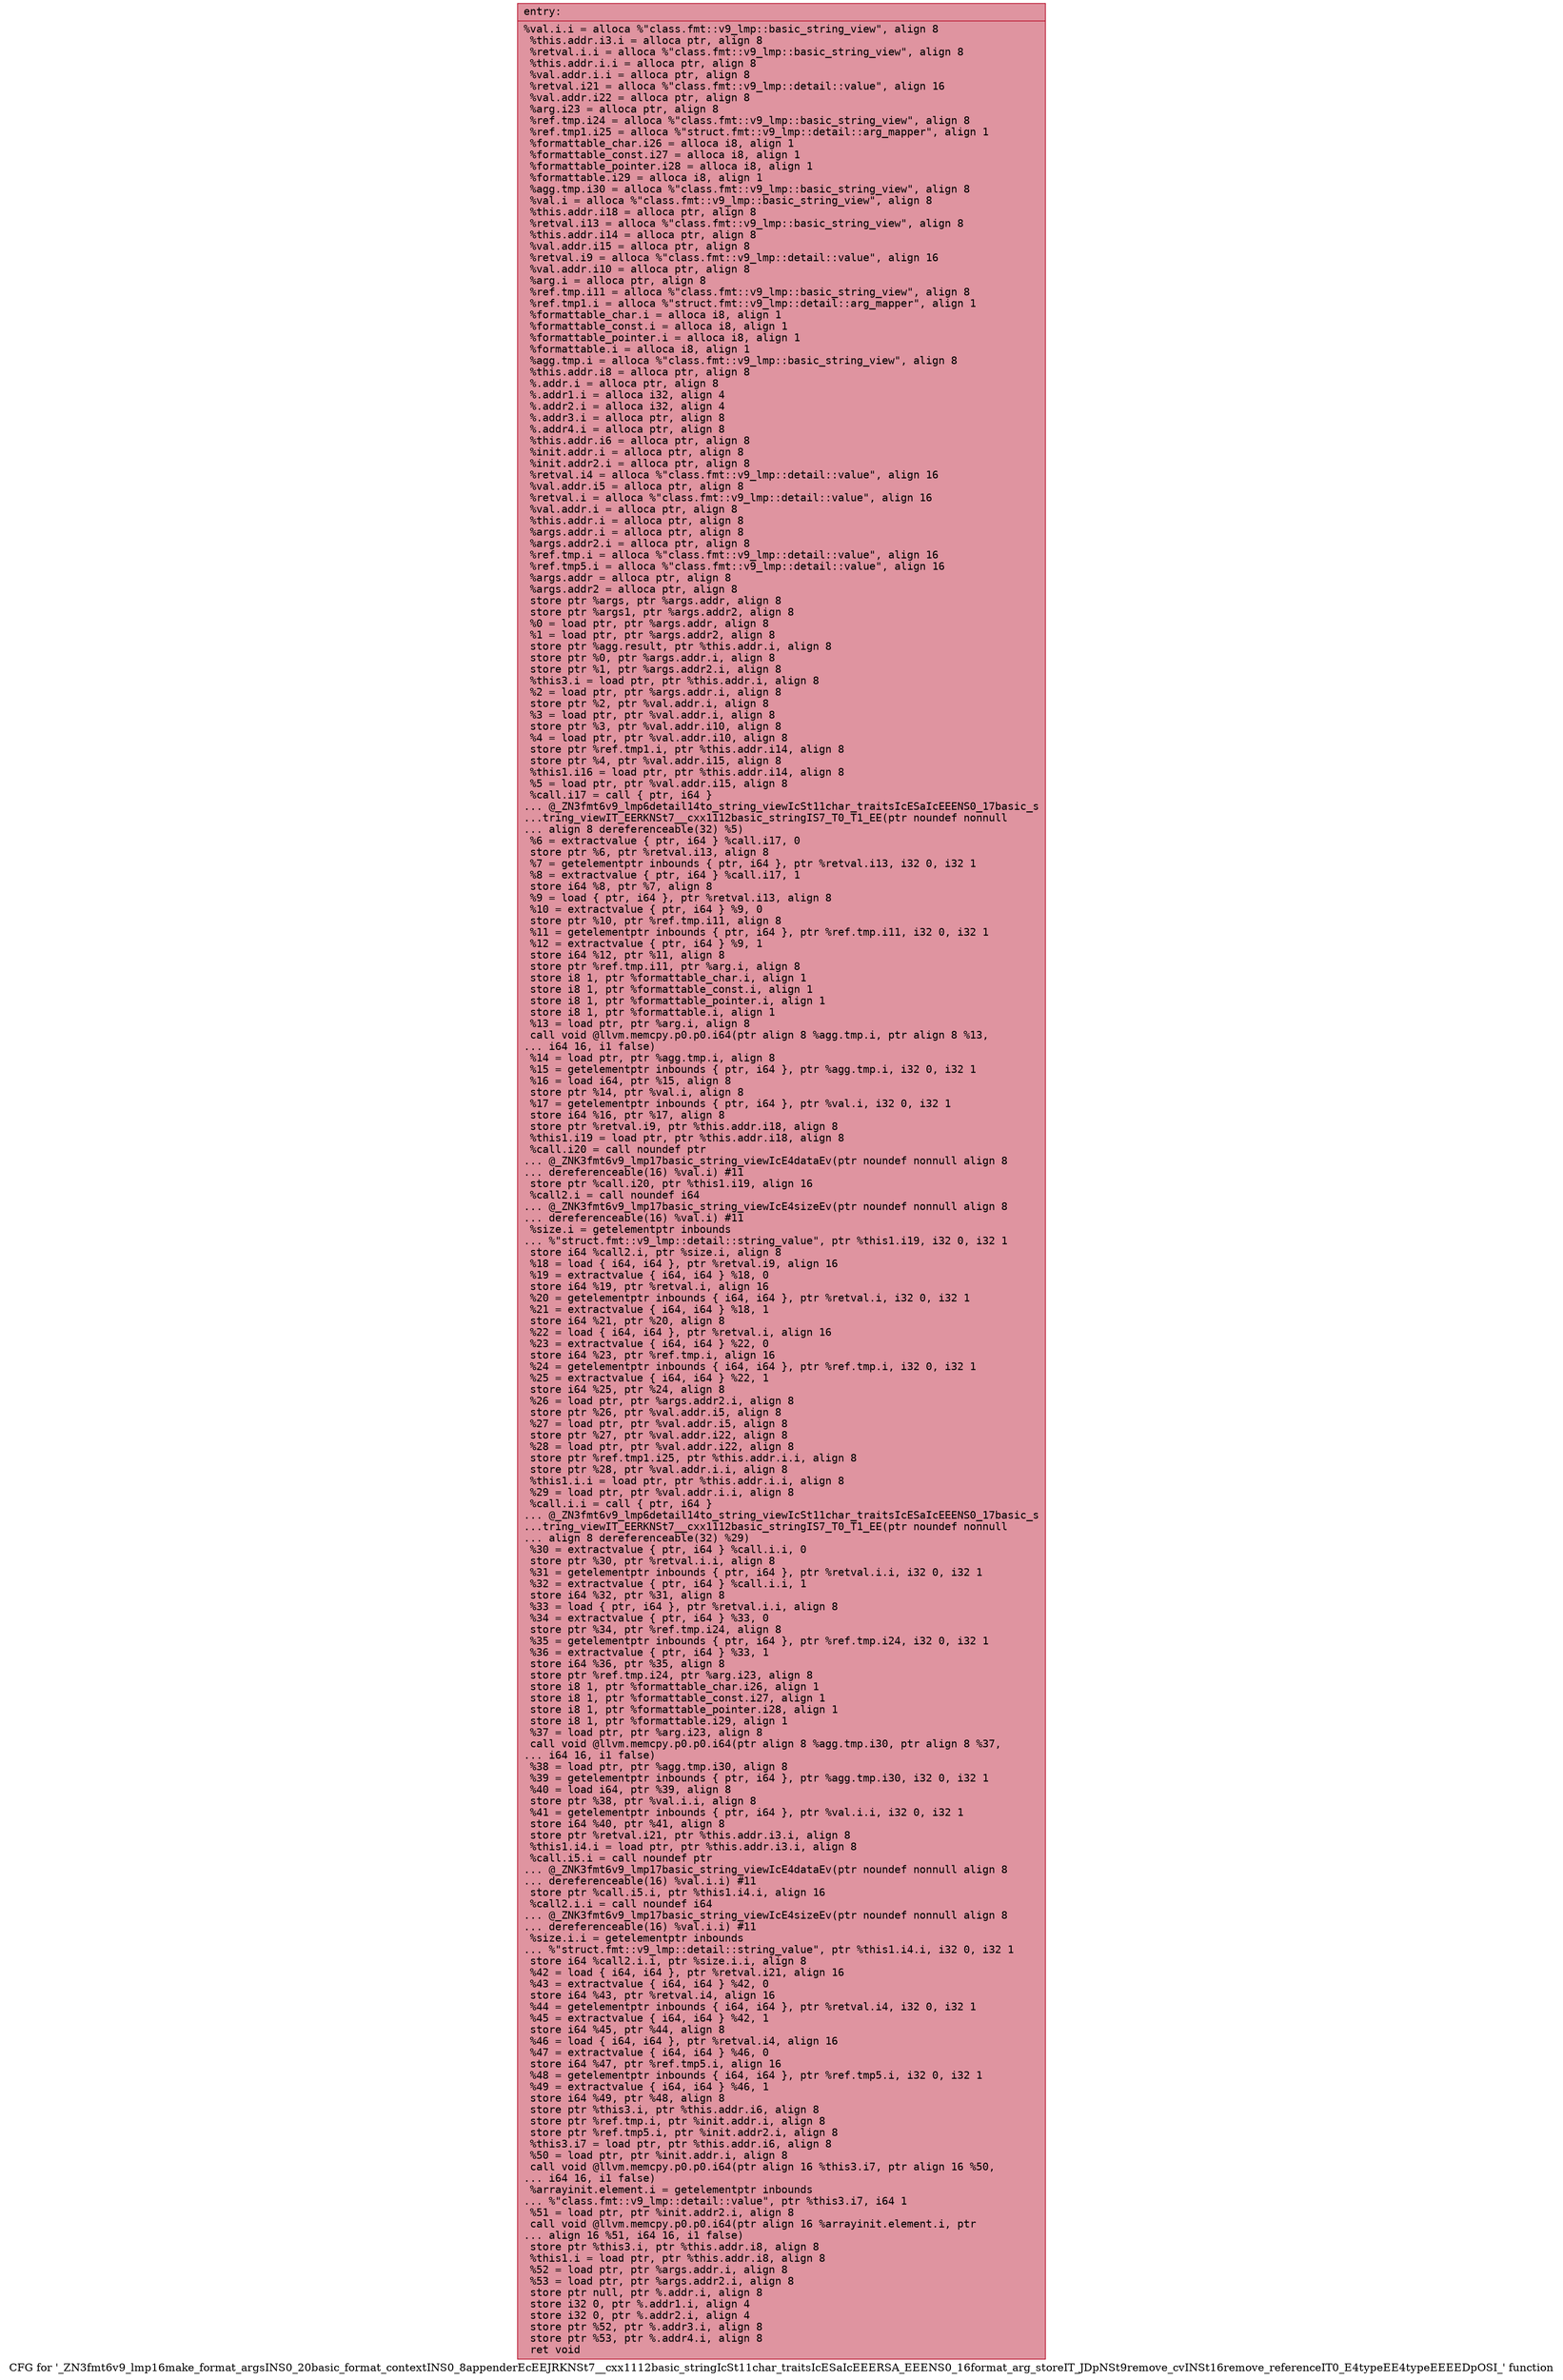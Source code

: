 digraph "CFG for '_ZN3fmt6v9_lmp16make_format_argsINS0_20basic_format_contextINS0_8appenderEcEEJRKNSt7__cxx1112basic_stringIcSt11char_traitsIcESaIcEEERSA_EEENS0_16format_arg_storeIT_JDpNSt9remove_cvINSt16remove_referenceIT0_E4typeEE4typeEEEEDpOSI_' function" {
	label="CFG for '_ZN3fmt6v9_lmp16make_format_argsINS0_20basic_format_contextINS0_8appenderEcEEJRKNSt7__cxx1112basic_stringIcSt11char_traitsIcESaIcEEERSA_EEENS0_16format_arg_storeIT_JDpNSt9remove_cvINSt16remove_referenceIT0_E4typeEE4typeEEEEDpOSI_' function";

	Node0x564c036fe3f0 [shape=record,color="#b70d28ff", style=filled, fillcolor="#b70d2870" fontname="Courier",label="{entry:\l|  %val.i.i = alloca %\"class.fmt::v9_lmp::basic_string_view\", align 8\l  %this.addr.i3.i = alloca ptr, align 8\l  %retval.i.i = alloca %\"class.fmt::v9_lmp::basic_string_view\", align 8\l  %this.addr.i.i = alloca ptr, align 8\l  %val.addr.i.i = alloca ptr, align 8\l  %retval.i21 = alloca %\"class.fmt::v9_lmp::detail::value\", align 16\l  %val.addr.i22 = alloca ptr, align 8\l  %arg.i23 = alloca ptr, align 8\l  %ref.tmp.i24 = alloca %\"class.fmt::v9_lmp::basic_string_view\", align 8\l  %ref.tmp1.i25 = alloca %\"struct.fmt::v9_lmp::detail::arg_mapper\", align 1\l  %formattable_char.i26 = alloca i8, align 1\l  %formattable_const.i27 = alloca i8, align 1\l  %formattable_pointer.i28 = alloca i8, align 1\l  %formattable.i29 = alloca i8, align 1\l  %agg.tmp.i30 = alloca %\"class.fmt::v9_lmp::basic_string_view\", align 8\l  %val.i = alloca %\"class.fmt::v9_lmp::basic_string_view\", align 8\l  %this.addr.i18 = alloca ptr, align 8\l  %retval.i13 = alloca %\"class.fmt::v9_lmp::basic_string_view\", align 8\l  %this.addr.i14 = alloca ptr, align 8\l  %val.addr.i15 = alloca ptr, align 8\l  %retval.i9 = alloca %\"class.fmt::v9_lmp::detail::value\", align 16\l  %val.addr.i10 = alloca ptr, align 8\l  %arg.i = alloca ptr, align 8\l  %ref.tmp.i11 = alloca %\"class.fmt::v9_lmp::basic_string_view\", align 8\l  %ref.tmp1.i = alloca %\"struct.fmt::v9_lmp::detail::arg_mapper\", align 1\l  %formattable_char.i = alloca i8, align 1\l  %formattable_const.i = alloca i8, align 1\l  %formattable_pointer.i = alloca i8, align 1\l  %formattable.i = alloca i8, align 1\l  %agg.tmp.i = alloca %\"class.fmt::v9_lmp::basic_string_view\", align 8\l  %this.addr.i8 = alloca ptr, align 8\l  %.addr.i = alloca ptr, align 8\l  %.addr1.i = alloca i32, align 4\l  %.addr2.i = alloca i32, align 4\l  %.addr3.i = alloca ptr, align 8\l  %.addr4.i = alloca ptr, align 8\l  %this.addr.i6 = alloca ptr, align 8\l  %init.addr.i = alloca ptr, align 8\l  %init.addr2.i = alloca ptr, align 8\l  %retval.i4 = alloca %\"class.fmt::v9_lmp::detail::value\", align 16\l  %val.addr.i5 = alloca ptr, align 8\l  %retval.i = alloca %\"class.fmt::v9_lmp::detail::value\", align 16\l  %val.addr.i = alloca ptr, align 8\l  %this.addr.i = alloca ptr, align 8\l  %args.addr.i = alloca ptr, align 8\l  %args.addr2.i = alloca ptr, align 8\l  %ref.tmp.i = alloca %\"class.fmt::v9_lmp::detail::value\", align 16\l  %ref.tmp5.i = alloca %\"class.fmt::v9_lmp::detail::value\", align 16\l  %args.addr = alloca ptr, align 8\l  %args.addr2 = alloca ptr, align 8\l  store ptr %args, ptr %args.addr, align 8\l  store ptr %args1, ptr %args.addr2, align 8\l  %0 = load ptr, ptr %args.addr, align 8\l  %1 = load ptr, ptr %args.addr2, align 8\l  store ptr %agg.result, ptr %this.addr.i, align 8\l  store ptr %0, ptr %args.addr.i, align 8\l  store ptr %1, ptr %args.addr2.i, align 8\l  %this3.i = load ptr, ptr %this.addr.i, align 8\l  %2 = load ptr, ptr %args.addr.i, align 8\l  store ptr %2, ptr %val.addr.i, align 8\l  %3 = load ptr, ptr %val.addr.i, align 8\l  store ptr %3, ptr %val.addr.i10, align 8\l  %4 = load ptr, ptr %val.addr.i10, align 8\l  store ptr %ref.tmp1.i, ptr %this.addr.i14, align 8\l  store ptr %4, ptr %val.addr.i15, align 8\l  %this1.i16 = load ptr, ptr %this.addr.i14, align 8\l  %5 = load ptr, ptr %val.addr.i15, align 8\l  %call.i17 = call \{ ptr, i64 \}\l... @_ZN3fmt6v9_lmp6detail14to_string_viewIcSt11char_traitsIcESaIcEEENS0_17basic_s\l...tring_viewIT_EERKNSt7__cxx1112basic_stringIS7_T0_T1_EE(ptr noundef nonnull\l... align 8 dereferenceable(32) %5)\l  %6 = extractvalue \{ ptr, i64 \} %call.i17, 0\l  store ptr %6, ptr %retval.i13, align 8\l  %7 = getelementptr inbounds \{ ptr, i64 \}, ptr %retval.i13, i32 0, i32 1\l  %8 = extractvalue \{ ptr, i64 \} %call.i17, 1\l  store i64 %8, ptr %7, align 8\l  %9 = load \{ ptr, i64 \}, ptr %retval.i13, align 8\l  %10 = extractvalue \{ ptr, i64 \} %9, 0\l  store ptr %10, ptr %ref.tmp.i11, align 8\l  %11 = getelementptr inbounds \{ ptr, i64 \}, ptr %ref.tmp.i11, i32 0, i32 1\l  %12 = extractvalue \{ ptr, i64 \} %9, 1\l  store i64 %12, ptr %11, align 8\l  store ptr %ref.tmp.i11, ptr %arg.i, align 8\l  store i8 1, ptr %formattable_char.i, align 1\l  store i8 1, ptr %formattable_const.i, align 1\l  store i8 1, ptr %formattable_pointer.i, align 1\l  store i8 1, ptr %formattable.i, align 1\l  %13 = load ptr, ptr %arg.i, align 8\l  call void @llvm.memcpy.p0.p0.i64(ptr align 8 %agg.tmp.i, ptr align 8 %13,\l... i64 16, i1 false)\l  %14 = load ptr, ptr %agg.tmp.i, align 8\l  %15 = getelementptr inbounds \{ ptr, i64 \}, ptr %agg.tmp.i, i32 0, i32 1\l  %16 = load i64, ptr %15, align 8\l  store ptr %14, ptr %val.i, align 8\l  %17 = getelementptr inbounds \{ ptr, i64 \}, ptr %val.i, i32 0, i32 1\l  store i64 %16, ptr %17, align 8\l  store ptr %retval.i9, ptr %this.addr.i18, align 8\l  %this1.i19 = load ptr, ptr %this.addr.i18, align 8\l  %call.i20 = call noundef ptr\l... @_ZNK3fmt6v9_lmp17basic_string_viewIcE4dataEv(ptr noundef nonnull align 8\l... dereferenceable(16) %val.i) #11\l  store ptr %call.i20, ptr %this1.i19, align 16\l  %call2.i = call noundef i64\l... @_ZNK3fmt6v9_lmp17basic_string_viewIcE4sizeEv(ptr noundef nonnull align 8\l... dereferenceable(16) %val.i) #11\l  %size.i = getelementptr inbounds\l... %\"struct.fmt::v9_lmp::detail::string_value\", ptr %this1.i19, i32 0, i32 1\l  store i64 %call2.i, ptr %size.i, align 8\l  %18 = load \{ i64, i64 \}, ptr %retval.i9, align 16\l  %19 = extractvalue \{ i64, i64 \} %18, 0\l  store i64 %19, ptr %retval.i, align 16\l  %20 = getelementptr inbounds \{ i64, i64 \}, ptr %retval.i, i32 0, i32 1\l  %21 = extractvalue \{ i64, i64 \} %18, 1\l  store i64 %21, ptr %20, align 8\l  %22 = load \{ i64, i64 \}, ptr %retval.i, align 16\l  %23 = extractvalue \{ i64, i64 \} %22, 0\l  store i64 %23, ptr %ref.tmp.i, align 16\l  %24 = getelementptr inbounds \{ i64, i64 \}, ptr %ref.tmp.i, i32 0, i32 1\l  %25 = extractvalue \{ i64, i64 \} %22, 1\l  store i64 %25, ptr %24, align 8\l  %26 = load ptr, ptr %args.addr2.i, align 8\l  store ptr %26, ptr %val.addr.i5, align 8\l  %27 = load ptr, ptr %val.addr.i5, align 8\l  store ptr %27, ptr %val.addr.i22, align 8\l  %28 = load ptr, ptr %val.addr.i22, align 8\l  store ptr %ref.tmp1.i25, ptr %this.addr.i.i, align 8\l  store ptr %28, ptr %val.addr.i.i, align 8\l  %this1.i.i = load ptr, ptr %this.addr.i.i, align 8\l  %29 = load ptr, ptr %val.addr.i.i, align 8\l  %call.i.i = call \{ ptr, i64 \}\l... @_ZN3fmt6v9_lmp6detail14to_string_viewIcSt11char_traitsIcESaIcEEENS0_17basic_s\l...tring_viewIT_EERKNSt7__cxx1112basic_stringIS7_T0_T1_EE(ptr noundef nonnull\l... align 8 dereferenceable(32) %29)\l  %30 = extractvalue \{ ptr, i64 \} %call.i.i, 0\l  store ptr %30, ptr %retval.i.i, align 8\l  %31 = getelementptr inbounds \{ ptr, i64 \}, ptr %retval.i.i, i32 0, i32 1\l  %32 = extractvalue \{ ptr, i64 \} %call.i.i, 1\l  store i64 %32, ptr %31, align 8\l  %33 = load \{ ptr, i64 \}, ptr %retval.i.i, align 8\l  %34 = extractvalue \{ ptr, i64 \} %33, 0\l  store ptr %34, ptr %ref.tmp.i24, align 8\l  %35 = getelementptr inbounds \{ ptr, i64 \}, ptr %ref.tmp.i24, i32 0, i32 1\l  %36 = extractvalue \{ ptr, i64 \} %33, 1\l  store i64 %36, ptr %35, align 8\l  store ptr %ref.tmp.i24, ptr %arg.i23, align 8\l  store i8 1, ptr %formattable_char.i26, align 1\l  store i8 1, ptr %formattable_const.i27, align 1\l  store i8 1, ptr %formattable_pointer.i28, align 1\l  store i8 1, ptr %formattable.i29, align 1\l  %37 = load ptr, ptr %arg.i23, align 8\l  call void @llvm.memcpy.p0.p0.i64(ptr align 8 %agg.tmp.i30, ptr align 8 %37,\l... i64 16, i1 false)\l  %38 = load ptr, ptr %agg.tmp.i30, align 8\l  %39 = getelementptr inbounds \{ ptr, i64 \}, ptr %agg.tmp.i30, i32 0, i32 1\l  %40 = load i64, ptr %39, align 8\l  store ptr %38, ptr %val.i.i, align 8\l  %41 = getelementptr inbounds \{ ptr, i64 \}, ptr %val.i.i, i32 0, i32 1\l  store i64 %40, ptr %41, align 8\l  store ptr %retval.i21, ptr %this.addr.i3.i, align 8\l  %this1.i4.i = load ptr, ptr %this.addr.i3.i, align 8\l  %call.i5.i = call noundef ptr\l... @_ZNK3fmt6v9_lmp17basic_string_viewIcE4dataEv(ptr noundef nonnull align 8\l... dereferenceable(16) %val.i.i) #11\l  store ptr %call.i5.i, ptr %this1.i4.i, align 16\l  %call2.i.i = call noundef i64\l... @_ZNK3fmt6v9_lmp17basic_string_viewIcE4sizeEv(ptr noundef nonnull align 8\l... dereferenceable(16) %val.i.i) #11\l  %size.i.i = getelementptr inbounds\l... %\"struct.fmt::v9_lmp::detail::string_value\", ptr %this1.i4.i, i32 0, i32 1\l  store i64 %call2.i.i, ptr %size.i.i, align 8\l  %42 = load \{ i64, i64 \}, ptr %retval.i21, align 16\l  %43 = extractvalue \{ i64, i64 \} %42, 0\l  store i64 %43, ptr %retval.i4, align 16\l  %44 = getelementptr inbounds \{ i64, i64 \}, ptr %retval.i4, i32 0, i32 1\l  %45 = extractvalue \{ i64, i64 \} %42, 1\l  store i64 %45, ptr %44, align 8\l  %46 = load \{ i64, i64 \}, ptr %retval.i4, align 16\l  %47 = extractvalue \{ i64, i64 \} %46, 0\l  store i64 %47, ptr %ref.tmp5.i, align 16\l  %48 = getelementptr inbounds \{ i64, i64 \}, ptr %ref.tmp5.i, i32 0, i32 1\l  %49 = extractvalue \{ i64, i64 \} %46, 1\l  store i64 %49, ptr %48, align 8\l  store ptr %this3.i, ptr %this.addr.i6, align 8\l  store ptr %ref.tmp.i, ptr %init.addr.i, align 8\l  store ptr %ref.tmp5.i, ptr %init.addr2.i, align 8\l  %this3.i7 = load ptr, ptr %this.addr.i6, align 8\l  %50 = load ptr, ptr %init.addr.i, align 8\l  call void @llvm.memcpy.p0.p0.i64(ptr align 16 %this3.i7, ptr align 16 %50,\l... i64 16, i1 false)\l  %arrayinit.element.i = getelementptr inbounds\l... %\"class.fmt::v9_lmp::detail::value\", ptr %this3.i7, i64 1\l  %51 = load ptr, ptr %init.addr2.i, align 8\l  call void @llvm.memcpy.p0.p0.i64(ptr align 16 %arrayinit.element.i, ptr\l... align 16 %51, i64 16, i1 false)\l  store ptr %this3.i, ptr %this.addr.i8, align 8\l  %this1.i = load ptr, ptr %this.addr.i8, align 8\l  %52 = load ptr, ptr %args.addr.i, align 8\l  %53 = load ptr, ptr %args.addr2.i, align 8\l  store ptr null, ptr %.addr.i, align 8\l  store i32 0, ptr %.addr1.i, align 4\l  store i32 0, ptr %.addr2.i, align 4\l  store ptr %52, ptr %.addr3.i, align 8\l  store ptr %53, ptr %.addr4.i, align 8\l  ret void\l}"];
}
